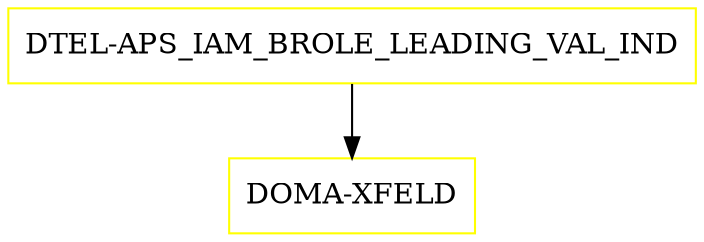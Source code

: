 digraph G {
  "DTEL-APS_IAM_BROLE_LEADING_VAL_IND" [shape=box,color=yellow];
  "DOMA-XFELD" [shape=box,color=yellow,URL="./DOMA_XFELD.html"];
  "DTEL-APS_IAM_BROLE_LEADING_VAL_IND" -> "DOMA-XFELD";
}
